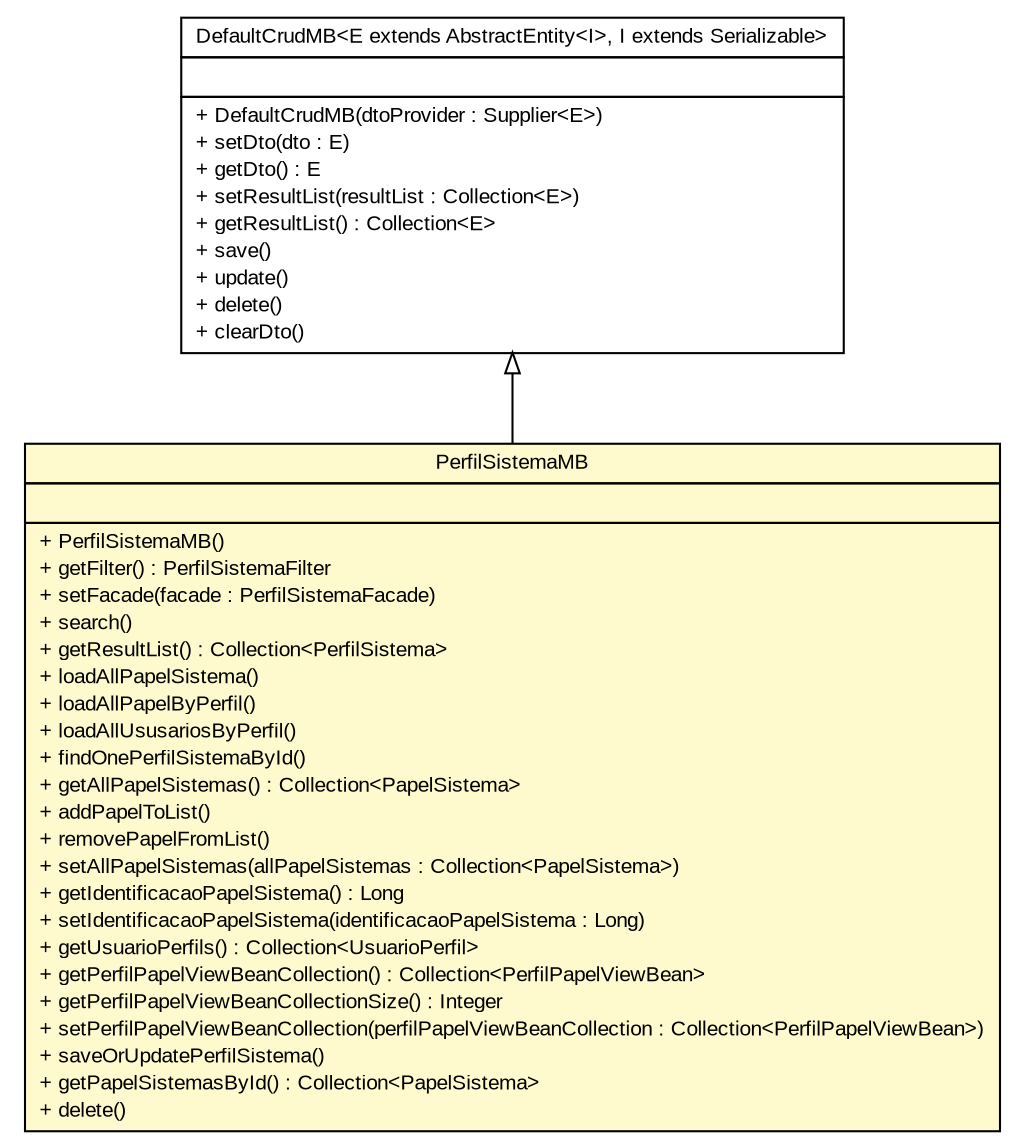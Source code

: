 #!/usr/local/bin/dot
#
# Class diagram 
# Generated by UMLGraph version R5_6 (http://www.umlgraph.org/)
#

digraph G {
	edge [fontname="arial",fontsize=10,labelfontname="arial",labelfontsize=10];
	node [fontname="arial",fontsize=10,shape=plaintext];
	nodesep=0.25;
	ranksep=0.5;
	// br.gov.to.sefaz.presentation.managedbean.impl.DefaultCrudMB<E extends br.gov.to.sefaz.persistence.entity.AbstractEntity<I>, I extends java.io.Serializable>
	c615427 [label=<<table title="br.gov.to.sefaz.presentation.managedbean.impl.DefaultCrudMB" border="0" cellborder="1" cellspacing="0" cellpadding="2" port="p" href="../../presentation/managedbean/impl/DefaultCrudMB.html">
		<tr><td><table border="0" cellspacing="0" cellpadding="1">
<tr><td align="center" balign="center"> DefaultCrudMB&lt;E extends AbstractEntity&lt;I&gt;, I extends Serializable&gt; </td></tr>
		</table></td></tr>
		<tr><td><table border="0" cellspacing="0" cellpadding="1">
<tr><td align="left" balign="left">  </td></tr>
		</table></td></tr>
		<tr><td><table border="0" cellspacing="0" cellpadding="1">
<tr><td align="left" balign="left"> + DefaultCrudMB(dtoProvider : Supplier&lt;E&gt;) </td></tr>
<tr><td align="left" balign="left"> + setDto(dto : E) </td></tr>
<tr><td align="left" balign="left"> + getDto() : E </td></tr>
<tr><td align="left" balign="left"> + setResultList(resultList : Collection&lt;E&gt;) </td></tr>
<tr><td align="left" balign="left"> + getResultList() : Collection&lt;E&gt; </td></tr>
<tr><td align="left" balign="left"> + save() </td></tr>
<tr><td align="left" balign="left"> + update() </td></tr>
<tr><td align="left" balign="left"> + delete() </td></tr>
<tr><td align="left" balign="left"> + clearDto() </td></tr>
		</table></td></tr>
		</table>>, URL="../../presentation/managedbean/impl/DefaultCrudMB.html", fontname="arial", fontcolor="black", fontsize=10.0];
	// br.gov.to.sefaz.seg.managedbean.PerfilSistemaMB
	c615807 [label=<<table title="br.gov.to.sefaz.seg.managedbean.PerfilSistemaMB" border="0" cellborder="1" cellspacing="0" cellpadding="2" port="p" bgcolor="lemonChiffon" href="./PerfilSistemaMB.html">
		<tr><td><table border="0" cellspacing="0" cellpadding="1">
<tr><td align="center" balign="center"> PerfilSistemaMB </td></tr>
		</table></td></tr>
		<tr><td><table border="0" cellspacing="0" cellpadding="1">
<tr><td align="left" balign="left">  </td></tr>
		</table></td></tr>
		<tr><td><table border="0" cellspacing="0" cellpadding="1">
<tr><td align="left" balign="left"> + PerfilSistemaMB() </td></tr>
<tr><td align="left" balign="left"> + getFilter() : PerfilSistemaFilter </td></tr>
<tr><td align="left" balign="left"> + setFacade(facade : PerfilSistemaFacade) </td></tr>
<tr><td align="left" balign="left"> + search() </td></tr>
<tr><td align="left" balign="left"> + getResultList() : Collection&lt;PerfilSistema&gt; </td></tr>
<tr><td align="left" balign="left"> + loadAllPapelSistema() </td></tr>
<tr><td align="left" balign="left"> + loadAllPapelByPerfil() </td></tr>
<tr><td align="left" balign="left"> + loadAllUsusariosByPerfil() </td></tr>
<tr><td align="left" balign="left"> + findOnePerfilSistemaById() </td></tr>
<tr><td align="left" balign="left"> + getAllPapelSistemas() : Collection&lt;PapelSistema&gt; </td></tr>
<tr><td align="left" balign="left"> + addPapelToList() </td></tr>
<tr><td align="left" balign="left"> + removePapelFromList() </td></tr>
<tr><td align="left" balign="left"> + setAllPapelSistemas(allPapelSistemas : Collection&lt;PapelSistema&gt;) </td></tr>
<tr><td align="left" balign="left"> + getIdentificacaoPapelSistema() : Long </td></tr>
<tr><td align="left" balign="left"> + setIdentificacaoPapelSistema(identificacaoPapelSistema : Long) </td></tr>
<tr><td align="left" balign="left"> + getUsuarioPerfils() : Collection&lt;UsuarioPerfil&gt; </td></tr>
<tr><td align="left" balign="left"> + getPerfilPapelViewBeanCollection() : Collection&lt;PerfilPapelViewBean&gt; </td></tr>
<tr><td align="left" balign="left"> + getPerfilPapelViewBeanCollectionSize() : Integer </td></tr>
<tr><td align="left" balign="left"> + setPerfilPapelViewBeanCollection(perfilPapelViewBeanCollection : Collection&lt;PerfilPapelViewBean&gt;) </td></tr>
<tr><td align="left" balign="left"> + saveOrUpdatePerfilSistema() </td></tr>
<tr><td align="left" balign="left"> + getPapelSistemasById() : Collection&lt;PapelSistema&gt; </td></tr>
<tr><td align="left" balign="left"> + delete() </td></tr>
		</table></td></tr>
		</table>>, URL="./PerfilSistemaMB.html", fontname="arial", fontcolor="black", fontsize=10.0];
	//br.gov.to.sefaz.seg.managedbean.PerfilSistemaMB extends br.gov.to.sefaz.presentation.managedbean.impl.DefaultCrudMB<br.gov.to.sefaz.seg.persistence.entity.PerfilSistema, java.lang.Long>
	c615427:p -> c615807:p [dir=back,arrowtail=empty];
}

